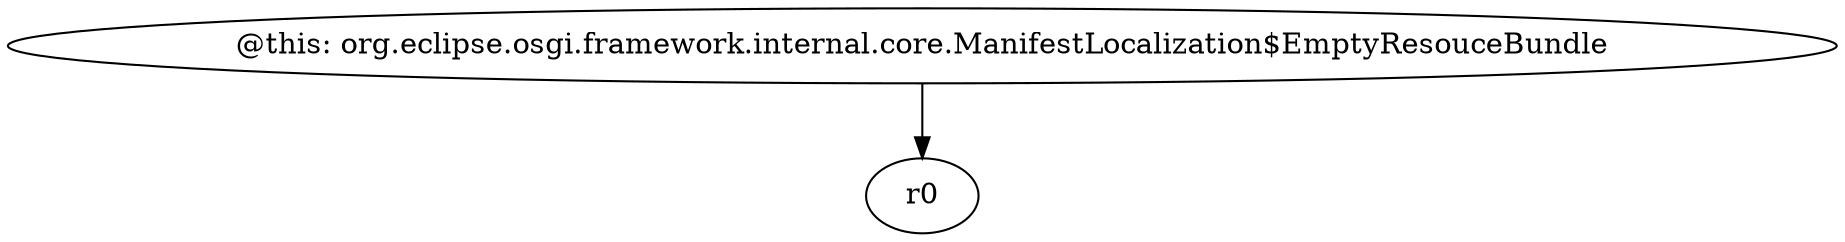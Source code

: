 digraph g {
0[label="@this: org.eclipse.osgi.framework.internal.core.ManifestLocalization$EmptyResouceBundle"]
1[label="r0"]
0->1[label=""]
}